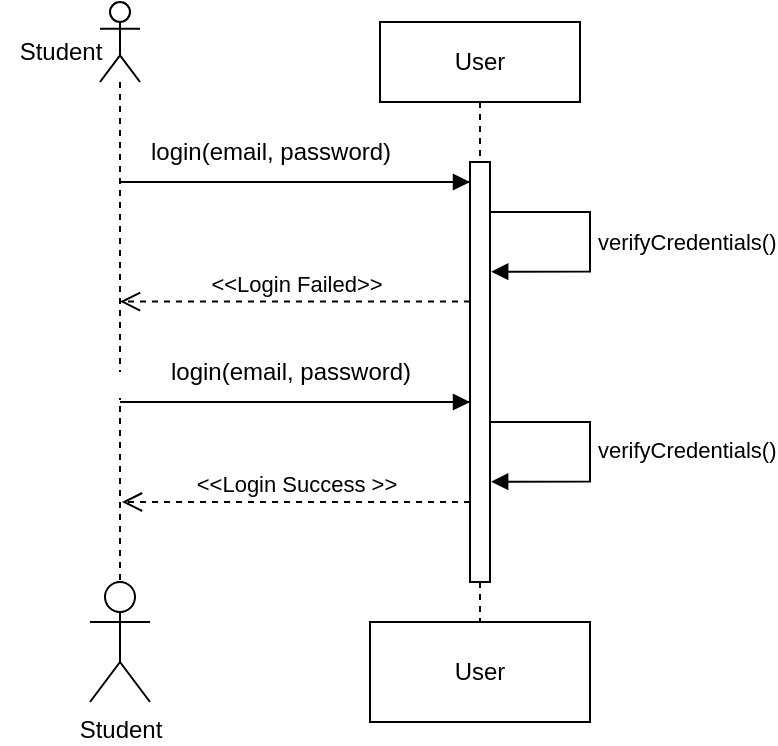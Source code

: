 <mxfile version="26.2.14">
  <diagram name="Page-1" id="2YBvvXClWsGukQMizWep">
    <mxGraphModel grid="1" page="1" gridSize="10" guides="1" tooltips="1" connect="1" arrows="1" fold="1" pageScale="1" pageWidth="850" pageHeight="1100" math="0" shadow="0">
      <root>
        <mxCell id="0" />
        <mxCell id="1" parent="0" />
        <mxCell id="B0h66ZO_2ITa8lj8yGg--1" value="User" style="shape=umlLifeline;perimeter=lifelinePerimeter;whiteSpace=wrap;html=1;container=0;dropTarget=0;collapsible=0;recursiveResize=0;outlineConnect=0;portConstraint=eastwest;newEdgeStyle={&quot;edgeStyle&quot;:&quot;elbowEdgeStyle&quot;,&quot;elbow&quot;:&quot;vertical&quot;,&quot;curved&quot;:0,&quot;rounded&quot;:0};" vertex="1" parent="1">
          <mxGeometry x="220" y="40" width="100" height="300" as="geometry" />
        </mxCell>
        <mxCell id="B0h66ZO_2ITa8lj8yGg--2" value="" style="html=1;points=[[0,0,0,0,5],[0,1,0,0,-5],[1,0,0,0,5],[1,1,0,0,-5]];perimeter=orthogonalPerimeter;outlineConnect=0;targetShapes=umlLifeline;portConstraint=eastwest;newEdgeStyle={&quot;curved&quot;:0,&quot;rounded&quot;:0};" vertex="1" parent="B0h66ZO_2ITa8lj8yGg--1">
          <mxGeometry x="45" y="70" width="10" height="210" as="geometry" />
        </mxCell>
        <mxCell id="B0h66ZO_2ITa8lj8yGg--3" value="&amp;lt;&amp;lt;Login Success &amp;gt;&amp;gt;" style="html=1;verticalAlign=bottom;endArrow=open;dashed=1;endSize=8;edgeStyle=elbowEdgeStyle;elbow=vertical;curved=0;rounded=0;" edge="1" parent="1" source="B0h66ZO_2ITa8lj8yGg--2">
          <mxGeometry relative="1" as="geometry">
            <mxPoint x="91" y="280" as="targetPoint" />
            <Array as="points">
              <mxPoint x="186" y="280" />
            </Array>
            <mxPoint x="260" y="280" as="sourcePoint" />
          </mxGeometry>
        </mxCell>
        <mxCell id="B0h66ZO_2ITa8lj8yGg--4" value="&amp;nbsp; &amp;nbsp; &amp;nbsp; &amp;nbsp; &amp;nbsp; &amp;nbsp; &amp;nbsp; &amp;nbsp; &amp;nbsp;" style="html=1;verticalAlign=bottom;endArrow=block;edgeStyle=elbowEdgeStyle;elbow=vertical;curved=0;rounded=0;" edge="1" parent="1">
          <mxGeometry relative="1" as="geometry">
            <mxPoint x="265" y="120" as="sourcePoint" />
            <Array as="points">
              <mxPoint x="90" y="120" />
            </Array>
            <mxPoint x="265" y="120" as="targetPoint" />
          </mxGeometry>
        </mxCell>
        <mxCell id="B0h66ZO_2ITa8lj8yGg--5" value="" style="shape=umlLifeline;perimeter=lifelinePerimeter;whiteSpace=wrap;html=1;container=1;dropTarget=0;collapsible=0;recursiveResize=0;outlineConnect=0;portConstraint=eastwest;newEdgeStyle={&quot;curved&quot;:0,&quot;rounded&quot;:0};participant=umlActor;" vertex="1" parent="1">
          <mxGeometry x="80" y="30" width="20" height="300" as="geometry" />
        </mxCell>
        <mxCell id="B0h66ZO_2ITa8lj8yGg--6" value="login(email, password)" style="text;html=1;align=center;verticalAlign=middle;resizable=0;points=[];autosize=1;strokeColor=none;fillColor=none;" vertex="1" parent="1">
          <mxGeometry x="95" y="90" width="140" height="30" as="geometry" />
        </mxCell>
        <mxCell id="B0h66ZO_2ITa8lj8yGg--9" value="User" style="html=1;whiteSpace=wrap;" vertex="1" parent="1">
          <mxGeometry x="215" y="340" width="110" height="50" as="geometry" />
        </mxCell>
        <mxCell id="B0h66ZO_2ITa8lj8yGg--10" value="Student" style="shape=umlActor;verticalLabelPosition=bottom;verticalAlign=top;html=1;" vertex="1" parent="1">
          <mxGeometry x="75" y="320" width="30" height="60" as="geometry" />
        </mxCell>
        <mxCell id="B0h66ZO_2ITa8lj8yGg--11" value="Student" style="text;html=1;align=center;verticalAlign=middle;resizable=0;points=[];autosize=1;strokeColor=none;fillColor=none;" vertex="1" parent="1">
          <mxGeometry x="30" y="40" width="60" height="30" as="geometry" />
        </mxCell>
        <mxCell id="B0h66ZO_2ITa8lj8yGg--16" value="&amp;nbsp; &amp;nbsp; &amp;nbsp; &amp;nbsp; &amp;nbsp; &amp;nbsp; &amp;nbsp; &amp;nbsp; &amp;nbsp;" style="html=1;verticalAlign=bottom;endArrow=block;edgeStyle=elbowEdgeStyle;elbow=vertical;curved=0;rounded=0;" edge="1" parent="1">
          <mxGeometry relative="1" as="geometry">
            <mxPoint x="265" y="230" as="sourcePoint" />
            <Array as="points">
              <mxPoint x="90" y="230" />
            </Array>
            <mxPoint x="265" y="230" as="targetPoint" />
          </mxGeometry>
        </mxCell>
        <mxCell id="B0h66ZO_2ITa8lj8yGg--17" value="login(email, password)" style="text;html=1;align=center;verticalAlign=middle;resizable=0;points=[];autosize=1;strokeColor=none;fillColor=none;" vertex="1" parent="1">
          <mxGeometry x="105" y="200" width="140" height="30" as="geometry" />
        </mxCell>
        <mxCell id="B0h66ZO_2ITa8lj8yGg--18" value="&amp;lt;&amp;lt;Login Failed&amp;gt;&amp;gt;" style="html=1;verticalAlign=bottom;endArrow=open;dashed=1;endSize=8;edgeStyle=elbowEdgeStyle;elbow=vertical;curved=0;rounded=0;" edge="1" parent="1" source="B0h66ZO_2ITa8lj8yGg--2">
          <mxGeometry relative="1" as="geometry">
            <mxPoint x="90" y="179.79" as="targetPoint" />
            <Array as="points">
              <mxPoint x="185" y="179.79" />
            </Array>
            <mxPoint x="260" y="179.79" as="sourcePoint" />
          </mxGeometry>
        </mxCell>
        <mxCell id="B0h66ZO_2ITa8lj8yGg--20" value="verifyCredentials()" style="html=1;align=left;spacingLeft=2;endArrow=block;rounded=0;edgeStyle=orthogonalEdgeStyle;curved=0;rounded=0;entryX=0.304;entryY=-0.006;entryDx=0;entryDy=0;entryPerimeter=0;" edge="1" parent="1">
          <mxGeometry relative="1" as="geometry">
            <mxPoint x="275" y="135" as="sourcePoint" />
            <Array as="points">
              <mxPoint x="325" y="135" />
              <mxPoint x="325" y="165" />
            </Array>
            <mxPoint x="275.6" y="164.82" as="targetPoint" />
          </mxGeometry>
        </mxCell>
        <mxCell id="B0h66ZO_2ITa8lj8yGg--21" value="verifyCredentials()" style="html=1;align=left;spacingLeft=2;endArrow=block;rounded=0;edgeStyle=orthogonalEdgeStyle;curved=0;rounded=0;entryX=0.304;entryY=-0.006;entryDx=0;entryDy=0;entryPerimeter=0;" edge="1" parent="1">
          <mxGeometry relative="1" as="geometry">
            <mxPoint x="274.98" y="240" as="sourcePoint" />
            <Array as="points">
              <mxPoint x="324.98" y="240" />
              <mxPoint x="324.98" y="270" />
            </Array>
            <mxPoint x="275.58" y="269.82" as="targetPoint" />
          </mxGeometry>
        </mxCell>
      </root>
    </mxGraphModel>
  </diagram>
</mxfile>
